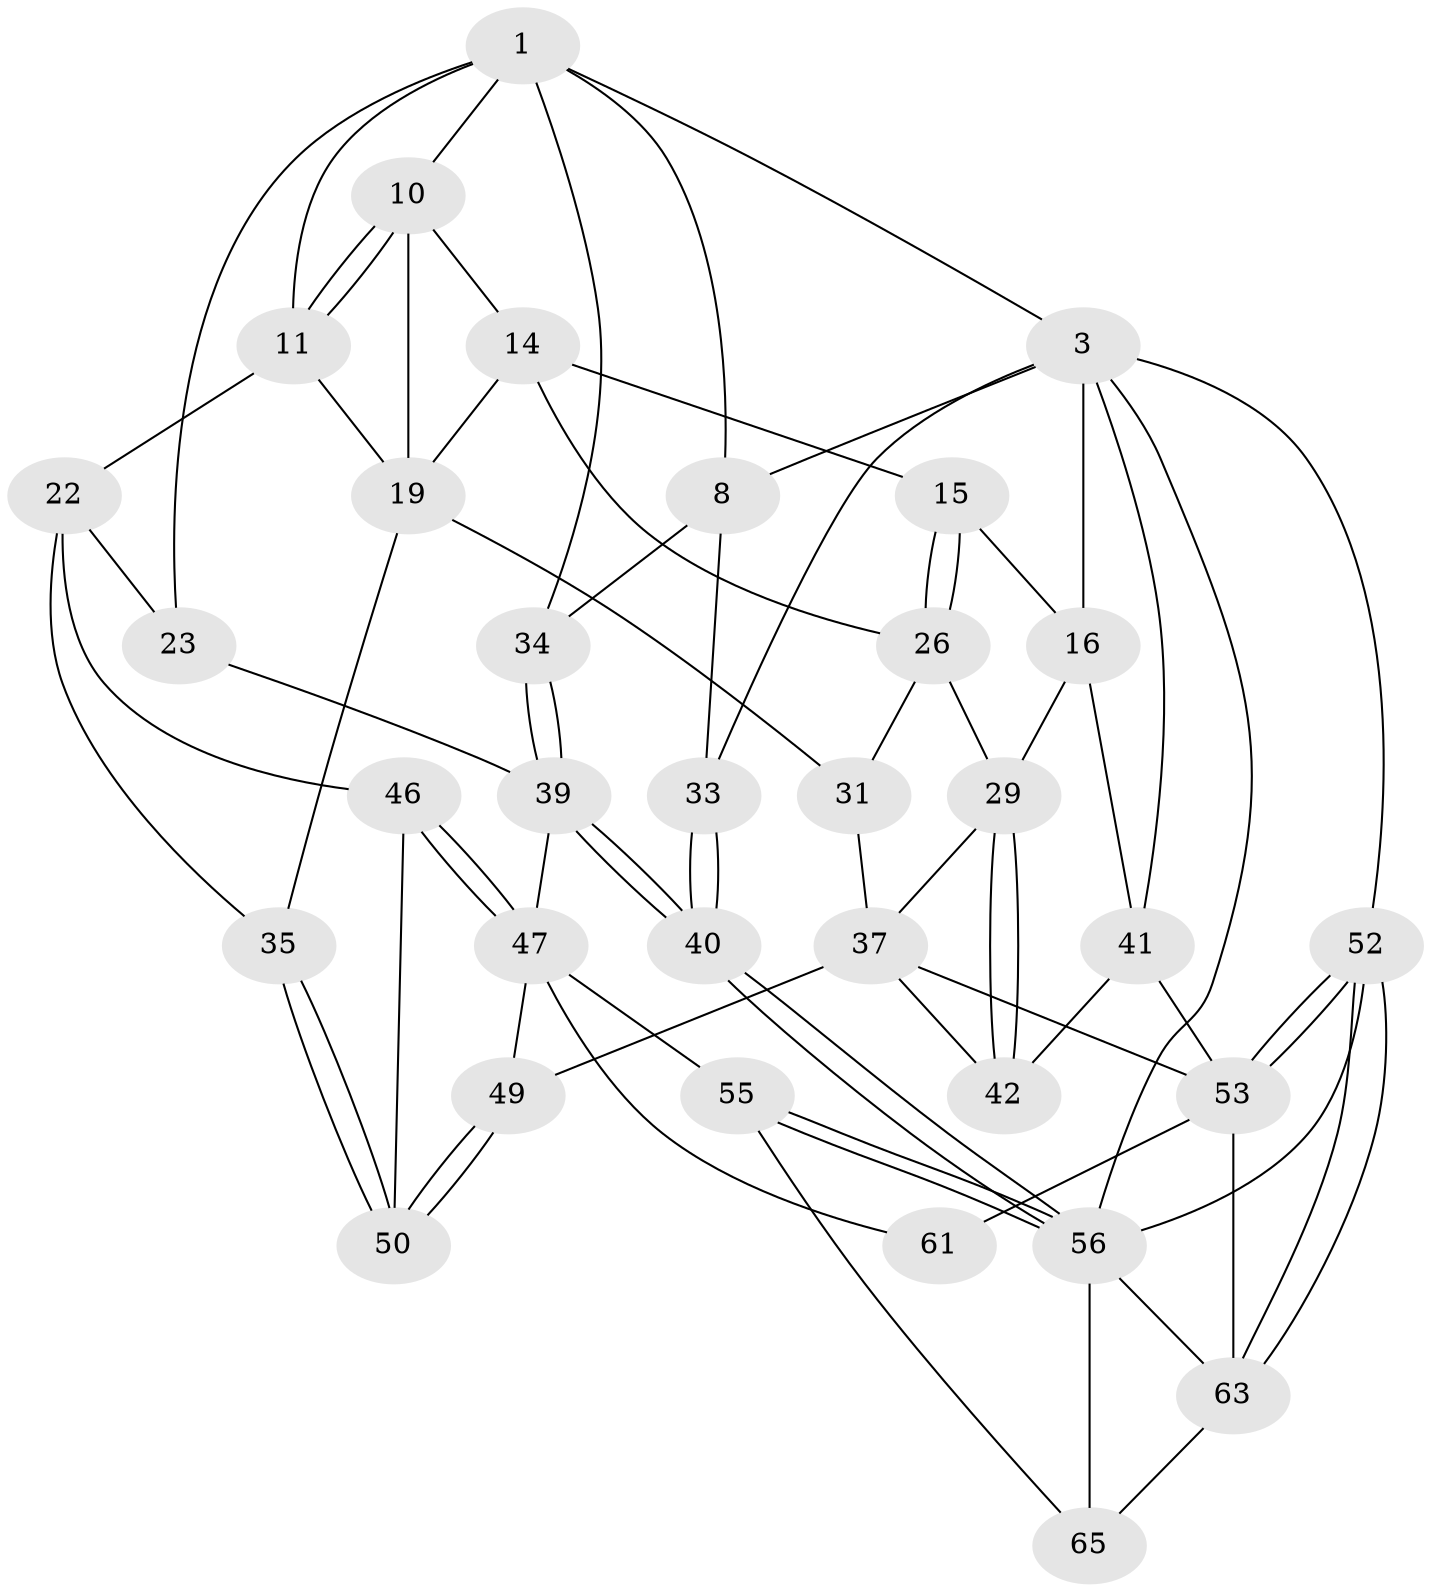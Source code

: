 // original degree distribution, {3: 0.029850746268656716, 4: 0.23880597014925373, 5: 0.5373134328358209, 6: 0.19402985074626866}
// Generated by graph-tools (version 1.1) at 2025/16/03/09/25 04:16:56]
// undirected, 33 vertices, 77 edges
graph export_dot {
graph [start="1"]
  node [color=gray90,style=filled];
  1 [pos="+0.3254600249965228+0",super="+2+6"];
  3 [pos="+1+0",super="+17+4"];
  8 [pos="+0.1649923633685842+0.1472739679223119",super="+32"];
  10 [pos="+0.5922085755279048+0",super="+13"];
  11 [pos="+0.4808643086841909+0.17614144375655416",super="+12"];
  14 [pos="+0.7844906033294246+0.08106911617935092",super="+25"];
  15 [pos="+0.8146013685561785+0.0951198403368356"];
  16 [pos="+0.8785270444038374+0.0977220038638821",super="+28"];
  19 [pos="+0.6358657901200707+0.08570419367141495",super="+20"];
  22 [pos="+0.30777733066279556+0.26154862869083373",super="+36"];
  23 [pos="+0.30070180693593834+0.2613027369802966"];
  26 [pos="+0.7632558938814791+0.20909996077732387",super="+27"];
  29 [pos="+0.8524238881464048+0.25484816374427466",super="+30"];
  31 [pos="+0.5893691777311224+0.26587656821175704"];
  33 [pos="+0+0.31818920968354825"];
  34 [pos="+0.21039268216388773+0.22867742978863867"];
  35 [pos="+0.43999293161356456+0.30845768969823256"];
  37 [pos="+0.7414077709457955+0.28700846490010795",super="+38"];
  39 [pos="+0.16671755523396692+0.35038591337056096",super="+45"];
  40 [pos="+0+0.3973203374760607"];
  41 [pos="+1+0.3113926856990961",super="+44"];
  42 [pos="+0.8274253973410107+0.4327272124613794",super="+43"];
  46 [pos="+0.3298318050981652+0.4150554652861463"];
  47 [pos="+0.2600221972304281+0.4729017978947713",super="+54"];
  49 [pos="+0.5022991088978479+0.5202718385582631"];
  50 [pos="+0.4464831522541226+0.4213627796083329"];
  52 [pos="+1+1"];
  53 [pos="+1+0.7957574703381238",super="+59"];
  55 [pos="+0.18532777145069818+0.6117934300252161"];
  56 [pos="+0+0.5512111047885028",super="+57"];
  61 [pos="+0.5480415272307978+0.7588541647686579"];
  63 [pos="+0.5617501704806122+1",super="+64"];
  65 [pos="+0.1974562292305097+0.6782770784117524"];
  1 -- 10;
  1 -- 3;
  1 -- 34;
  1 -- 23;
  1 -- 8;
  1 -- 11;
  3 -- 52;
  3 -- 16;
  3 -- 41;
  3 -- 8;
  3 -- 33;
  3 -- 56;
  8 -- 33;
  8 -- 34;
  10 -- 11;
  10 -- 11;
  10 -- 19;
  10 -- 14;
  11 -- 22;
  11 -- 19;
  14 -- 15;
  14 -- 26;
  14 -- 19;
  15 -- 16;
  15 -- 26;
  15 -- 26;
  16 -- 41;
  16 -- 29;
  19 -- 35;
  19 -- 31;
  22 -- 23;
  22 -- 46;
  22 -- 35;
  23 -- 39;
  26 -- 31;
  26 -- 29;
  29 -- 42;
  29 -- 42;
  29 -- 37;
  31 -- 37;
  33 -- 40;
  33 -- 40;
  34 -- 39;
  34 -- 39;
  35 -- 50;
  35 -- 50;
  37 -- 42 [weight=2];
  37 -- 49;
  37 -- 53;
  39 -- 40;
  39 -- 40;
  39 -- 47;
  40 -- 56;
  40 -- 56;
  41 -- 42;
  41 -- 53;
  46 -- 47;
  46 -- 47;
  46 -- 50;
  47 -- 49;
  47 -- 55;
  47 -- 61;
  49 -- 50;
  49 -- 50;
  52 -- 53;
  52 -- 53;
  52 -- 63;
  52 -- 63;
  52 -- 56;
  53 -- 61 [weight=2];
  53 -- 63;
  55 -- 56;
  55 -- 56;
  55 -- 65;
  56 -- 65;
  56 -- 63;
  63 -- 65;
}
